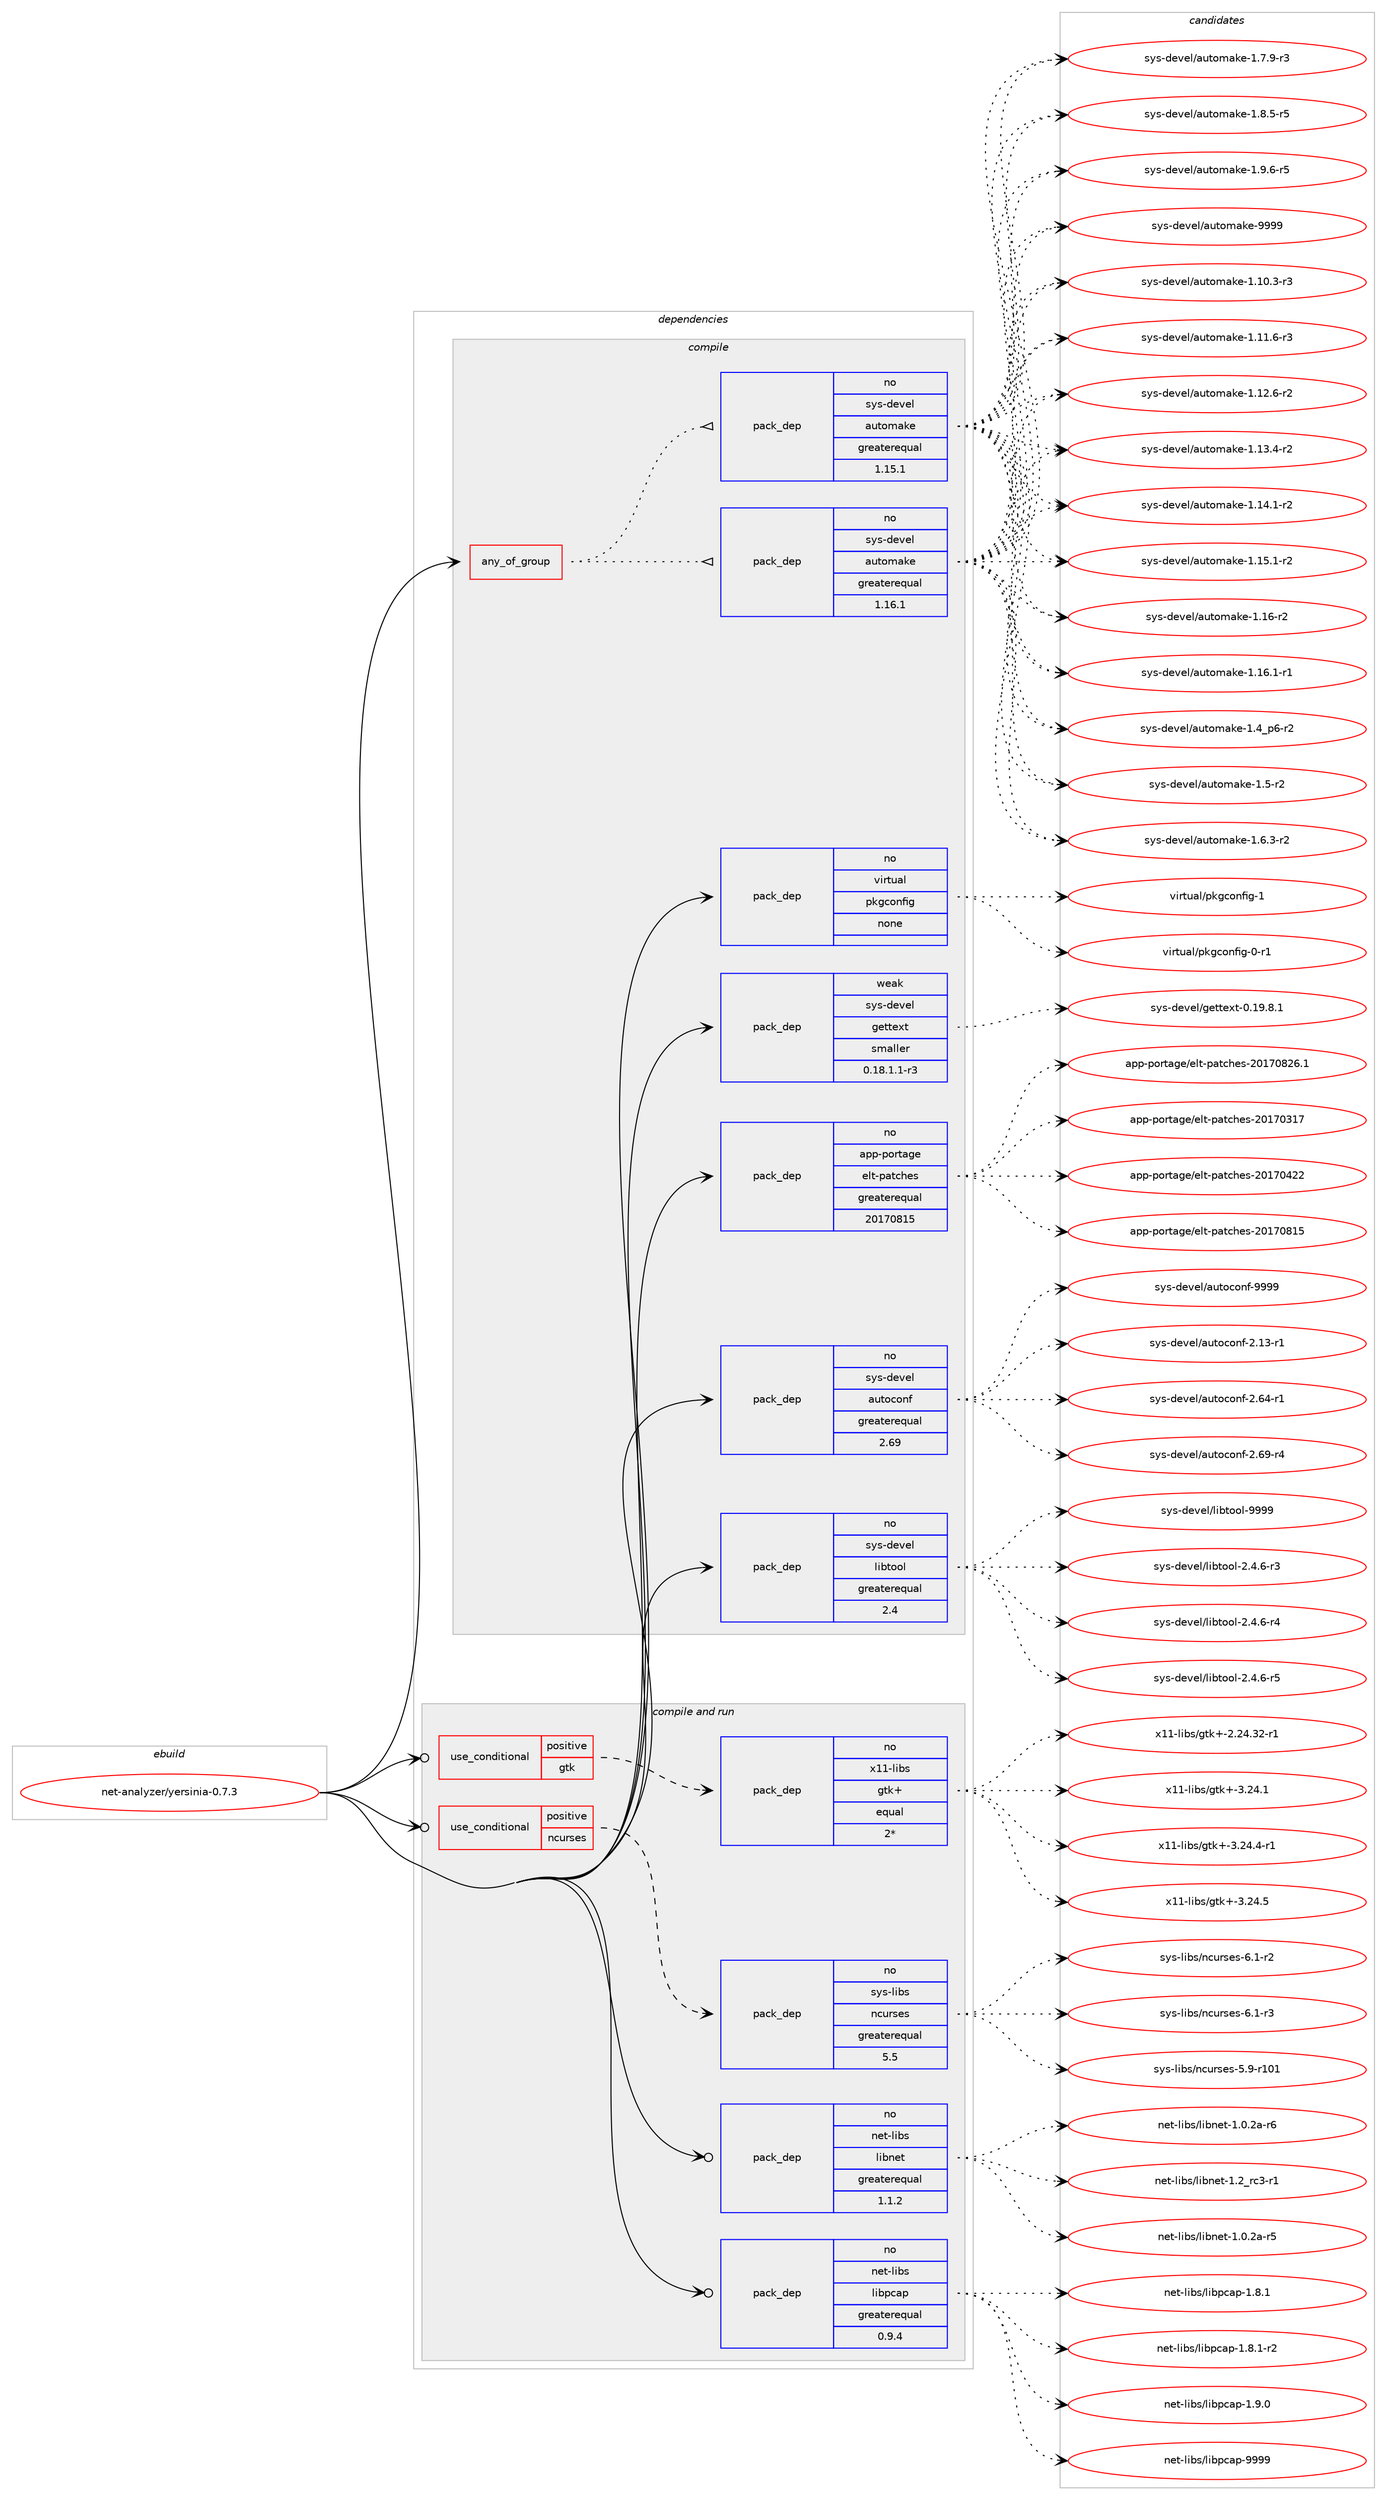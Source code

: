 digraph prolog {

# *************
# Graph options
# *************

newrank=true;
concentrate=true;
compound=true;
graph [rankdir=LR,fontname=Helvetica,fontsize=10,ranksep=1.5];#, ranksep=2.5, nodesep=0.2];
edge  [arrowhead=vee];
node  [fontname=Helvetica,fontsize=10];

# **********
# The ebuild
# **********

subgraph cluster_leftcol {
color=gray;
rank=same;
label=<<i>ebuild</i>>;
id [label="net-analyzer/yersinia-0.7.3", color=red, width=4, href="../net-analyzer/yersinia-0.7.3.svg"];
}

# ****************
# The dependencies
# ****************

subgraph cluster_midcol {
color=gray;
label=<<i>dependencies</i>>;
subgraph cluster_compile {
fillcolor="#eeeeee";
style=filled;
label=<<i>compile</i>>;
subgraph any25904 {
dependency1648125 [label=<<TABLE BORDER="0" CELLBORDER="1" CELLSPACING="0" CELLPADDING="4"><TR><TD CELLPADDING="10">any_of_group</TD></TR></TABLE>>, shape=none, color=red];subgraph pack1178497 {
dependency1648126 [label=<<TABLE BORDER="0" CELLBORDER="1" CELLSPACING="0" CELLPADDING="4" WIDTH="220"><TR><TD ROWSPAN="6" CELLPADDING="30">pack_dep</TD></TR><TR><TD WIDTH="110">no</TD></TR><TR><TD>sys-devel</TD></TR><TR><TD>automake</TD></TR><TR><TD>greaterequal</TD></TR><TR><TD>1.16.1</TD></TR></TABLE>>, shape=none, color=blue];
}
dependency1648125:e -> dependency1648126:w [weight=20,style="dotted",arrowhead="oinv"];
subgraph pack1178498 {
dependency1648127 [label=<<TABLE BORDER="0" CELLBORDER="1" CELLSPACING="0" CELLPADDING="4" WIDTH="220"><TR><TD ROWSPAN="6" CELLPADDING="30">pack_dep</TD></TR><TR><TD WIDTH="110">no</TD></TR><TR><TD>sys-devel</TD></TR><TR><TD>automake</TD></TR><TR><TD>greaterequal</TD></TR><TR><TD>1.15.1</TD></TR></TABLE>>, shape=none, color=blue];
}
dependency1648125:e -> dependency1648127:w [weight=20,style="dotted",arrowhead="oinv"];
}
id:e -> dependency1648125:w [weight=20,style="solid",arrowhead="vee"];
subgraph pack1178499 {
dependency1648128 [label=<<TABLE BORDER="0" CELLBORDER="1" CELLSPACING="0" CELLPADDING="4" WIDTH="220"><TR><TD ROWSPAN="6" CELLPADDING="30">pack_dep</TD></TR><TR><TD WIDTH="110">no</TD></TR><TR><TD>app-portage</TD></TR><TR><TD>elt-patches</TD></TR><TR><TD>greaterequal</TD></TR><TR><TD>20170815</TD></TR></TABLE>>, shape=none, color=blue];
}
id:e -> dependency1648128:w [weight=20,style="solid",arrowhead="vee"];
subgraph pack1178500 {
dependency1648129 [label=<<TABLE BORDER="0" CELLBORDER="1" CELLSPACING="0" CELLPADDING="4" WIDTH="220"><TR><TD ROWSPAN="6" CELLPADDING="30">pack_dep</TD></TR><TR><TD WIDTH="110">no</TD></TR><TR><TD>sys-devel</TD></TR><TR><TD>autoconf</TD></TR><TR><TD>greaterequal</TD></TR><TR><TD>2.69</TD></TR></TABLE>>, shape=none, color=blue];
}
id:e -> dependency1648129:w [weight=20,style="solid",arrowhead="vee"];
subgraph pack1178501 {
dependency1648130 [label=<<TABLE BORDER="0" CELLBORDER="1" CELLSPACING="0" CELLPADDING="4" WIDTH="220"><TR><TD ROWSPAN="6" CELLPADDING="30">pack_dep</TD></TR><TR><TD WIDTH="110">no</TD></TR><TR><TD>sys-devel</TD></TR><TR><TD>libtool</TD></TR><TR><TD>greaterequal</TD></TR><TR><TD>2.4</TD></TR></TABLE>>, shape=none, color=blue];
}
id:e -> dependency1648130:w [weight=20,style="solid",arrowhead="vee"];
subgraph pack1178502 {
dependency1648131 [label=<<TABLE BORDER="0" CELLBORDER="1" CELLSPACING="0" CELLPADDING="4" WIDTH="220"><TR><TD ROWSPAN="6" CELLPADDING="30">pack_dep</TD></TR><TR><TD WIDTH="110">no</TD></TR><TR><TD>virtual</TD></TR><TR><TD>pkgconfig</TD></TR><TR><TD>none</TD></TR><TR><TD></TD></TR></TABLE>>, shape=none, color=blue];
}
id:e -> dependency1648131:w [weight=20,style="solid",arrowhead="vee"];
subgraph pack1178503 {
dependency1648132 [label=<<TABLE BORDER="0" CELLBORDER="1" CELLSPACING="0" CELLPADDING="4" WIDTH="220"><TR><TD ROWSPAN="6" CELLPADDING="30">pack_dep</TD></TR><TR><TD WIDTH="110">weak</TD></TR><TR><TD>sys-devel</TD></TR><TR><TD>gettext</TD></TR><TR><TD>smaller</TD></TR><TR><TD>0.18.1.1-r3</TD></TR></TABLE>>, shape=none, color=blue];
}
id:e -> dependency1648132:w [weight=20,style="solid",arrowhead="vee"];
}
subgraph cluster_compileandrun {
fillcolor="#eeeeee";
style=filled;
label=<<i>compile and run</i>>;
subgraph cond442949 {
dependency1648133 [label=<<TABLE BORDER="0" CELLBORDER="1" CELLSPACING="0" CELLPADDING="4"><TR><TD ROWSPAN="3" CELLPADDING="10">use_conditional</TD></TR><TR><TD>positive</TD></TR><TR><TD>gtk</TD></TR></TABLE>>, shape=none, color=red];
subgraph pack1178504 {
dependency1648134 [label=<<TABLE BORDER="0" CELLBORDER="1" CELLSPACING="0" CELLPADDING="4" WIDTH="220"><TR><TD ROWSPAN="6" CELLPADDING="30">pack_dep</TD></TR><TR><TD WIDTH="110">no</TD></TR><TR><TD>x11-libs</TD></TR><TR><TD>gtk+</TD></TR><TR><TD>equal</TD></TR><TR><TD>2*</TD></TR></TABLE>>, shape=none, color=blue];
}
dependency1648133:e -> dependency1648134:w [weight=20,style="dashed",arrowhead="vee"];
}
id:e -> dependency1648133:w [weight=20,style="solid",arrowhead="odotvee"];
subgraph cond442950 {
dependency1648135 [label=<<TABLE BORDER="0" CELLBORDER="1" CELLSPACING="0" CELLPADDING="4"><TR><TD ROWSPAN="3" CELLPADDING="10">use_conditional</TD></TR><TR><TD>positive</TD></TR><TR><TD>ncurses</TD></TR></TABLE>>, shape=none, color=red];
subgraph pack1178505 {
dependency1648136 [label=<<TABLE BORDER="0" CELLBORDER="1" CELLSPACING="0" CELLPADDING="4" WIDTH="220"><TR><TD ROWSPAN="6" CELLPADDING="30">pack_dep</TD></TR><TR><TD WIDTH="110">no</TD></TR><TR><TD>sys-libs</TD></TR><TR><TD>ncurses</TD></TR><TR><TD>greaterequal</TD></TR><TR><TD>5.5</TD></TR></TABLE>>, shape=none, color=blue];
}
dependency1648135:e -> dependency1648136:w [weight=20,style="dashed",arrowhead="vee"];
}
id:e -> dependency1648135:w [weight=20,style="solid",arrowhead="odotvee"];
subgraph pack1178506 {
dependency1648137 [label=<<TABLE BORDER="0" CELLBORDER="1" CELLSPACING="0" CELLPADDING="4" WIDTH="220"><TR><TD ROWSPAN="6" CELLPADDING="30">pack_dep</TD></TR><TR><TD WIDTH="110">no</TD></TR><TR><TD>net-libs</TD></TR><TR><TD>libnet</TD></TR><TR><TD>greaterequal</TD></TR><TR><TD>1.1.2</TD></TR></TABLE>>, shape=none, color=blue];
}
id:e -> dependency1648137:w [weight=20,style="solid",arrowhead="odotvee"];
subgraph pack1178507 {
dependency1648138 [label=<<TABLE BORDER="0" CELLBORDER="1" CELLSPACING="0" CELLPADDING="4" WIDTH="220"><TR><TD ROWSPAN="6" CELLPADDING="30">pack_dep</TD></TR><TR><TD WIDTH="110">no</TD></TR><TR><TD>net-libs</TD></TR><TR><TD>libpcap</TD></TR><TR><TD>greaterequal</TD></TR><TR><TD>0.9.4</TD></TR></TABLE>>, shape=none, color=blue];
}
id:e -> dependency1648138:w [weight=20,style="solid",arrowhead="odotvee"];
}
subgraph cluster_run {
fillcolor="#eeeeee";
style=filled;
label=<<i>run</i>>;
}
}

# **************
# The candidates
# **************

subgraph cluster_choices {
rank=same;
color=gray;
label=<<i>candidates</i>>;

subgraph choice1178497 {
color=black;
nodesep=1;
choice11512111545100101118101108479711711611110997107101454946494846514511451 [label="sys-devel/automake-1.10.3-r3", color=red, width=4,href="../sys-devel/automake-1.10.3-r3.svg"];
choice11512111545100101118101108479711711611110997107101454946494946544511451 [label="sys-devel/automake-1.11.6-r3", color=red, width=4,href="../sys-devel/automake-1.11.6-r3.svg"];
choice11512111545100101118101108479711711611110997107101454946495046544511450 [label="sys-devel/automake-1.12.6-r2", color=red, width=4,href="../sys-devel/automake-1.12.6-r2.svg"];
choice11512111545100101118101108479711711611110997107101454946495146524511450 [label="sys-devel/automake-1.13.4-r2", color=red, width=4,href="../sys-devel/automake-1.13.4-r2.svg"];
choice11512111545100101118101108479711711611110997107101454946495246494511450 [label="sys-devel/automake-1.14.1-r2", color=red, width=4,href="../sys-devel/automake-1.14.1-r2.svg"];
choice11512111545100101118101108479711711611110997107101454946495346494511450 [label="sys-devel/automake-1.15.1-r2", color=red, width=4,href="../sys-devel/automake-1.15.1-r2.svg"];
choice1151211154510010111810110847971171161111099710710145494649544511450 [label="sys-devel/automake-1.16-r2", color=red, width=4,href="../sys-devel/automake-1.16-r2.svg"];
choice11512111545100101118101108479711711611110997107101454946495446494511449 [label="sys-devel/automake-1.16.1-r1", color=red, width=4,href="../sys-devel/automake-1.16.1-r1.svg"];
choice115121115451001011181011084797117116111109971071014549465295112544511450 [label="sys-devel/automake-1.4_p6-r2", color=red, width=4,href="../sys-devel/automake-1.4_p6-r2.svg"];
choice11512111545100101118101108479711711611110997107101454946534511450 [label="sys-devel/automake-1.5-r2", color=red, width=4,href="../sys-devel/automake-1.5-r2.svg"];
choice115121115451001011181011084797117116111109971071014549465446514511450 [label="sys-devel/automake-1.6.3-r2", color=red, width=4,href="../sys-devel/automake-1.6.3-r2.svg"];
choice115121115451001011181011084797117116111109971071014549465546574511451 [label="sys-devel/automake-1.7.9-r3", color=red, width=4,href="../sys-devel/automake-1.7.9-r3.svg"];
choice115121115451001011181011084797117116111109971071014549465646534511453 [label="sys-devel/automake-1.8.5-r5", color=red, width=4,href="../sys-devel/automake-1.8.5-r5.svg"];
choice115121115451001011181011084797117116111109971071014549465746544511453 [label="sys-devel/automake-1.9.6-r5", color=red, width=4,href="../sys-devel/automake-1.9.6-r5.svg"];
choice115121115451001011181011084797117116111109971071014557575757 [label="sys-devel/automake-9999", color=red, width=4,href="../sys-devel/automake-9999.svg"];
dependency1648126:e -> choice11512111545100101118101108479711711611110997107101454946494846514511451:w [style=dotted,weight="100"];
dependency1648126:e -> choice11512111545100101118101108479711711611110997107101454946494946544511451:w [style=dotted,weight="100"];
dependency1648126:e -> choice11512111545100101118101108479711711611110997107101454946495046544511450:w [style=dotted,weight="100"];
dependency1648126:e -> choice11512111545100101118101108479711711611110997107101454946495146524511450:w [style=dotted,weight="100"];
dependency1648126:e -> choice11512111545100101118101108479711711611110997107101454946495246494511450:w [style=dotted,weight="100"];
dependency1648126:e -> choice11512111545100101118101108479711711611110997107101454946495346494511450:w [style=dotted,weight="100"];
dependency1648126:e -> choice1151211154510010111810110847971171161111099710710145494649544511450:w [style=dotted,weight="100"];
dependency1648126:e -> choice11512111545100101118101108479711711611110997107101454946495446494511449:w [style=dotted,weight="100"];
dependency1648126:e -> choice115121115451001011181011084797117116111109971071014549465295112544511450:w [style=dotted,weight="100"];
dependency1648126:e -> choice11512111545100101118101108479711711611110997107101454946534511450:w [style=dotted,weight="100"];
dependency1648126:e -> choice115121115451001011181011084797117116111109971071014549465446514511450:w [style=dotted,weight="100"];
dependency1648126:e -> choice115121115451001011181011084797117116111109971071014549465546574511451:w [style=dotted,weight="100"];
dependency1648126:e -> choice115121115451001011181011084797117116111109971071014549465646534511453:w [style=dotted,weight="100"];
dependency1648126:e -> choice115121115451001011181011084797117116111109971071014549465746544511453:w [style=dotted,weight="100"];
dependency1648126:e -> choice115121115451001011181011084797117116111109971071014557575757:w [style=dotted,weight="100"];
}
subgraph choice1178498 {
color=black;
nodesep=1;
choice11512111545100101118101108479711711611110997107101454946494846514511451 [label="sys-devel/automake-1.10.3-r3", color=red, width=4,href="../sys-devel/automake-1.10.3-r3.svg"];
choice11512111545100101118101108479711711611110997107101454946494946544511451 [label="sys-devel/automake-1.11.6-r3", color=red, width=4,href="../sys-devel/automake-1.11.6-r3.svg"];
choice11512111545100101118101108479711711611110997107101454946495046544511450 [label="sys-devel/automake-1.12.6-r2", color=red, width=4,href="../sys-devel/automake-1.12.6-r2.svg"];
choice11512111545100101118101108479711711611110997107101454946495146524511450 [label="sys-devel/automake-1.13.4-r2", color=red, width=4,href="../sys-devel/automake-1.13.4-r2.svg"];
choice11512111545100101118101108479711711611110997107101454946495246494511450 [label="sys-devel/automake-1.14.1-r2", color=red, width=4,href="../sys-devel/automake-1.14.1-r2.svg"];
choice11512111545100101118101108479711711611110997107101454946495346494511450 [label="sys-devel/automake-1.15.1-r2", color=red, width=4,href="../sys-devel/automake-1.15.1-r2.svg"];
choice1151211154510010111810110847971171161111099710710145494649544511450 [label="sys-devel/automake-1.16-r2", color=red, width=4,href="../sys-devel/automake-1.16-r2.svg"];
choice11512111545100101118101108479711711611110997107101454946495446494511449 [label="sys-devel/automake-1.16.1-r1", color=red, width=4,href="../sys-devel/automake-1.16.1-r1.svg"];
choice115121115451001011181011084797117116111109971071014549465295112544511450 [label="sys-devel/automake-1.4_p6-r2", color=red, width=4,href="../sys-devel/automake-1.4_p6-r2.svg"];
choice11512111545100101118101108479711711611110997107101454946534511450 [label="sys-devel/automake-1.5-r2", color=red, width=4,href="../sys-devel/automake-1.5-r2.svg"];
choice115121115451001011181011084797117116111109971071014549465446514511450 [label="sys-devel/automake-1.6.3-r2", color=red, width=4,href="../sys-devel/automake-1.6.3-r2.svg"];
choice115121115451001011181011084797117116111109971071014549465546574511451 [label="sys-devel/automake-1.7.9-r3", color=red, width=4,href="../sys-devel/automake-1.7.9-r3.svg"];
choice115121115451001011181011084797117116111109971071014549465646534511453 [label="sys-devel/automake-1.8.5-r5", color=red, width=4,href="../sys-devel/automake-1.8.5-r5.svg"];
choice115121115451001011181011084797117116111109971071014549465746544511453 [label="sys-devel/automake-1.9.6-r5", color=red, width=4,href="../sys-devel/automake-1.9.6-r5.svg"];
choice115121115451001011181011084797117116111109971071014557575757 [label="sys-devel/automake-9999", color=red, width=4,href="../sys-devel/automake-9999.svg"];
dependency1648127:e -> choice11512111545100101118101108479711711611110997107101454946494846514511451:w [style=dotted,weight="100"];
dependency1648127:e -> choice11512111545100101118101108479711711611110997107101454946494946544511451:w [style=dotted,weight="100"];
dependency1648127:e -> choice11512111545100101118101108479711711611110997107101454946495046544511450:w [style=dotted,weight="100"];
dependency1648127:e -> choice11512111545100101118101108479711711611110997107101454946495146524511450:w [style=dotted,weight="100"];
dependency1648127:e -> choice11512111545100101118101108479711711611110997107101454946495246494511450:w [style=dotted,weight="100"];
dependency1648127:e -> choice11512111545100101118101108479711711611110997107101454946495346494511450:w [style=dotted,weight="100"];
dependency1648127:e -> choice1151211154510010111810110847971171161111099710710145494649544511450:w [style=dotted,weight="100"];
dependency1648127:e -> choice11512111545100101118101108479711711611110997107101454946495446494511449:w [style=dotted,weight="100"];
dependency1648127:e -> choice115121115451001011181011084797117116111109971071014549465295112544511450:w [style=dotted,weight="100"];
dependency1648127:e -> choice11512111545100101118101108479711711611110997107101454946534511450:w [style=dotted,weight="100"];
dependency1648127:e -> choice115121115451001011181011084797117116111109971071014549465446514511450:w [style=dotted,weight="100"];
dependency1648127:e -> choice115121115451001011181011084797117116111109971071014549465546574511451:w [style=dotted,weight="100"];
dependency1648127:e -> choice115121115451001011181011084797117116111109971071014549465646534511453:w [style=dotted,weight="100"];
dependency1648127:e -> choice115121115451001011181011084797117116111109971071014549465746544511453:w [style=dotted,weight="100"];
dependency1648127:e -> choice115121115451001011181011084797117116111109971071014557575757:w [style=dotted,weight="100"];
}
subgraph choice1178499 {
color=black;
nodesep=1;
choice97112112451121111141169710310147101108116451129711699104101115455048495548514955 [label="app-portage/elt-patches-20170317", color=red, width=4,href="../app-portage/elt-patches-20170317.svg"];
choice97112112451121111141169710310147101108116451129711699104101115455048495548525050 [label="app-portage/elt-patches-20170422", color=red, width=4,href="../app-portage/elt-patches-20170422.svg"];
choice97112112451121111141169710310147101108116451129711699104101115455048495548564953 [label="app-portage/elt-patches-20170815", color=red, width=4,href="../app-portage/elt-patches-20170815.svg"];
choice971121124511211111411697103101471011081164511297116991041011154550484955485650544649 [label="app-portage/elt-patches-20170826.1", color=red, width=4,href="../app-portage/elt-patches-20170826.1.svg"];
dependency1648128:e -> choice97112112451121111141169710310147101108116451129711699104101115455048495548514955:w [style=dotted,weight="100"];
dependency1648128:e -> choice97112112451121111141169710310147101108116451129711699104101115455048495548525050:w [style=dotted,weight="100"];
dependency1648128:e -> choice97112112451121111141169710310147101108116451129711699104101115455048495548564953:w [style=dotted,weight="100"];
dependency1648128:e -> choice971121124511211111411697103101471011081164511297116991041011154550484955485650544649:w [style=dotted,weight="100"];
}
subgraph choice1178500 {
color=black;
nodesep=1;
choice1151211154510010111810110847971171161119911111010245504649514511449 [label="sys-devel/autoconf-2.13-r1", color=red, width=4,href="../sys-devel/autoconf-2.13-r1.svg"];
choice1151211154510010111810110847971171161119911111010245504654524511449 [label="sys-devel/autoconf-2.64-r1", color=red, width=4,href="../sys-devel/autoconf-2.64-r1.svg"];
choice1151211154510010111810110847971171161119911111010245504654574511452 [label="sys-devel/autoconf-2.69-r4", color=red, width=4,href="../sys-devel/autoconf-2.69-r4.svg"];
choice115121115451001011181011084797117116111991111101024557575757 [label="sys-devel/autoconf-9999", color=red, width=4,href="../sys-devel/autoconf-9999.svg"];
dependency1648129:e -> choice1151211154510010111810110847971171161119911111010245504649514511449:w [style=dotted,weight="100"];
dependency1648129:e -> choice1151211154510010111810110847971171161119911111010245504654524511449:w [style=dotted,weight="100"];
dependency1648129:e -> choice1151211154510010111810110847971171161119911111010245504654574511452:w [style=dotted,weight="100"];
dependency1648129:e -> choice115121115451001011181011084797117116111991111101024557575757:w [style=dotted,weight="100"];
}
subgraph choice1178501 {
color=black;
nodesep=1;
choice1151211154510010111810110847108105981161111111084550465246544511451 [label="sys-devel/libtool-2.4.6-r3", color=red, width=4,href="../sys-devel/libtool-2.4.6-r3.svg"];
choice1151211154510010111810110847108105981161111111084550465246544511452 [label="sys-devel/libtool-2.4.6-r4", color=red, width=4,href="../sys-devel/libtool-2.4.6-r4.svg"];
choice1151211154510010111810110847108105981161111111084550465246544511453 [label="sys-devel/libtool-2.4.6-r5", color=red, width=4,href="../sys-devel/libtool-2.4.6-r5.svg"];
choice1151211154510010111810110847108105981161111111084557575757 [label="sys-devel/libtool-9999", color=red, width=4,href="../sys-devel/libtool-9999.svg"];
dependency1648130:e -> choice1151211154510010111810110847108105981161111111084550465246544511451:w [style=dotted,weight="100"];
dependency1648130:e -> choice1151211154510010111810110847108105981161111111084550465246544511452:w [style=dotted,weight="100"];
dependency1648130:e -> choice1151211154510010111810110847108105981161111111084550465246544511453:w [style=dotted,weight="100"];
dependency1648130:e -> choice1151211154510010111810110847108105981161111111084557575757:w [style=dotted,weight="100"];
}
subgraph choice1178502 {
color=black;
nodesep=1;
choice11810511411611797108471121071039911111010210510345484511449 [label="virtual/pkgconfig-0-r1", color=red, width=4,href="../virtual/pkgconfig-0-r1.svg"];
choice1181051141161179710847112107103991111101021051034549 [label="virtual/pkgconfig-1", color=red, width=4,href="../virtual/pkgconfig-1.svg"];
dependency1648131:e -> choice11810511411611797108471121071039911111010210510345484511449:w [style=dotted,weight="100"];
dependency1648131:e -> choice1181051141161179710847112107103991111101021051034549:w [style=dotted,weight="100"];
}
subgraph choice1178503 {
color=black;
nodesep=1;
choice1151211154510010111810110847103101116116101120116454846495746564649 [label="sys-devel/gettext-0.19.8.1", color=red, width=4,href="../sys-devel/gettext-0.19.8.1.svg"];
dependency1648132:e -> choice1151211154510010111810110847103101116116101120116454846495746564649:w [style=dotted,weight="100"];
}
subgraph choice1178504 {
color=black;
nodesep=1;
choice12049494510810598115471031161074345504650524651504511449 [label="x11-libs/gtk+-2.24.32-r1", color=red, width=4,href="../x11-libs/gtk+-2.24.32-r1.svg"];
choice12049494510810598115471031161074345514650524649 [label="x11-libs/gtk+-3.24.1", color=red, width=4,href="../x11-libs/gtk+-3.24.1.svg"];
choice120494945108105981154710311610743455146505246524511449 [label="x11-libs/gtk+-3.24.4-r1", color=red, width=4,href="../x11-libs/gtk+-3.24.4-r1.svg"];
choice12049494510810598115471031161074345514650524653 [label="x11-libs/gtk+-3.24.5", color=red, width=4,href="../x11-libs/gtk+-3.24.5.svg"];
dependency1648134:e -> choice12049494510810598115471031161074345504650524651504511449:w [style=dotted,weight="100"];
dependency1648134:e -> choice12049494510810598115471031161074345514650524649:w [style=dotted,weight="100"];
dependency1648134:e -> choice120494945108105981154710311610743455146505246524511449:w [style=dotted,weight="100"];
dependency1648134:e -> choice12049494510810598115471031161074345514650524653:w [style=dotted,weight="100"];
}
subgraph choice1178505 {
color=black;
nodesep=1;
choice115121115451081059811547110991171141151011154553465745114494849 [label="sys-libs/ncurses-5.9-r101", color=red, width=4,href="../sys-libs/ncurses-5.9-r101.svg"];
choice11512111545108105981154711099117114115101115455446494511450 [label="sys-libs/ncurses-6.1-r2", color=red, width=4,href="../sys-libs/ncurses-6.1-r2.svg"];
choice11512111545108105981154711099117114115101115455446494511451 [label="sys-libs/ncurses-6.1-r3", color=red, width=4,href="../sys-libs/ncurses-6.1-r3.svg"];
dependency1648136:e -> choice115121115451081059811547110991171141151011154553465745114494849:w [style=dotted,weight="100"];
dependency1648136:e -> choice11512111545108105981154711099117114115101115455446494511450:w [style=dotted,weight="100"];
dependency1648136:e -> choice11512111545108105981154711099117114115101115455446494511451:w [style=dotted,weight="100"];
}
subgraph choice1178506 {
color=black;
nodesep=1;
choice11010111645108105981154710810598110101116454946484650974511453 [label="net-libs/libnet-1.0.2a-r5", color=red, width=4,href="../net-libs/libnet-1.0.2a-r5.svg"];
choice11010111645108105981154710810598110101116454946484650974511454 [label="net-libs/libnet-1.0.2a-r6", color=red, width=4,href="../net-libs/libnet-1.0.2a-r6.svg"];
choice11010111645108105981154710810598110101116454946509511499514511449 [label="net-libs/libnet-1.2_rc3-r1", color=red, width=4,href="../net-libs/libnet-1.2_rc3-r1.svg"];
dependency1648137:e -> choice11010111645108105981154710810598110101116454946484650974511453:w [style=dotted,weight="100"];
dependency1648137:e -> choice11010111645108105981154710810598110101116454946484650974511454:w [style=dotted,weight="100"];
dependency1648137:e -> choice11010111645108105981154710810598110101116454946509511499514511449:w [style=dotted,weight="100"];
}
subgraph choice1178507 {
color=black;
nodesep=1;
choice110101116451081059811547108105981129997112454946564649 [label="net-libs/libpcap-1.8.1", color=red, width=4,href="../net-libs/libpcap-1.8.1.svg"];
choice1101011164510810598115471081059811299971124549465646494511450 [label="net-libs/libpcap-1.8.1-r2", color=red, width=4,href="../net-libs/libpcap-1.8.1-r2.svg"];
choice110101116451081059811547108105981129997112454946574648 [label="net-libs/libpcap-1.9.0", color=red, width=4,href="../net-libs/libpcap-1.9.0.svg"];
choice1101011164510810598115471081059811299971124557575757 [label="net-libs/libpcap-9999", color=red, width=4,href="../net-libs/libpcap-9999.svg"];
dependency1648138:e -> choice110101116451081059811547108105981129997112454946564649:w [style=dotted,weight="100"];
dependency1648138:e -> choice1101011164510810598115471081059811299971124549465646494511450:w [style=dotted,weight="100"];
dependency1648138:e -> choice110101116451081059811547108105981129997112454946574648:w [style=dotted,weight="100"];
dependency1648138:e -> choice1101011164510810598115471081059811299971124557575757:w [style=dotted,weight="100"];
}
}

}

